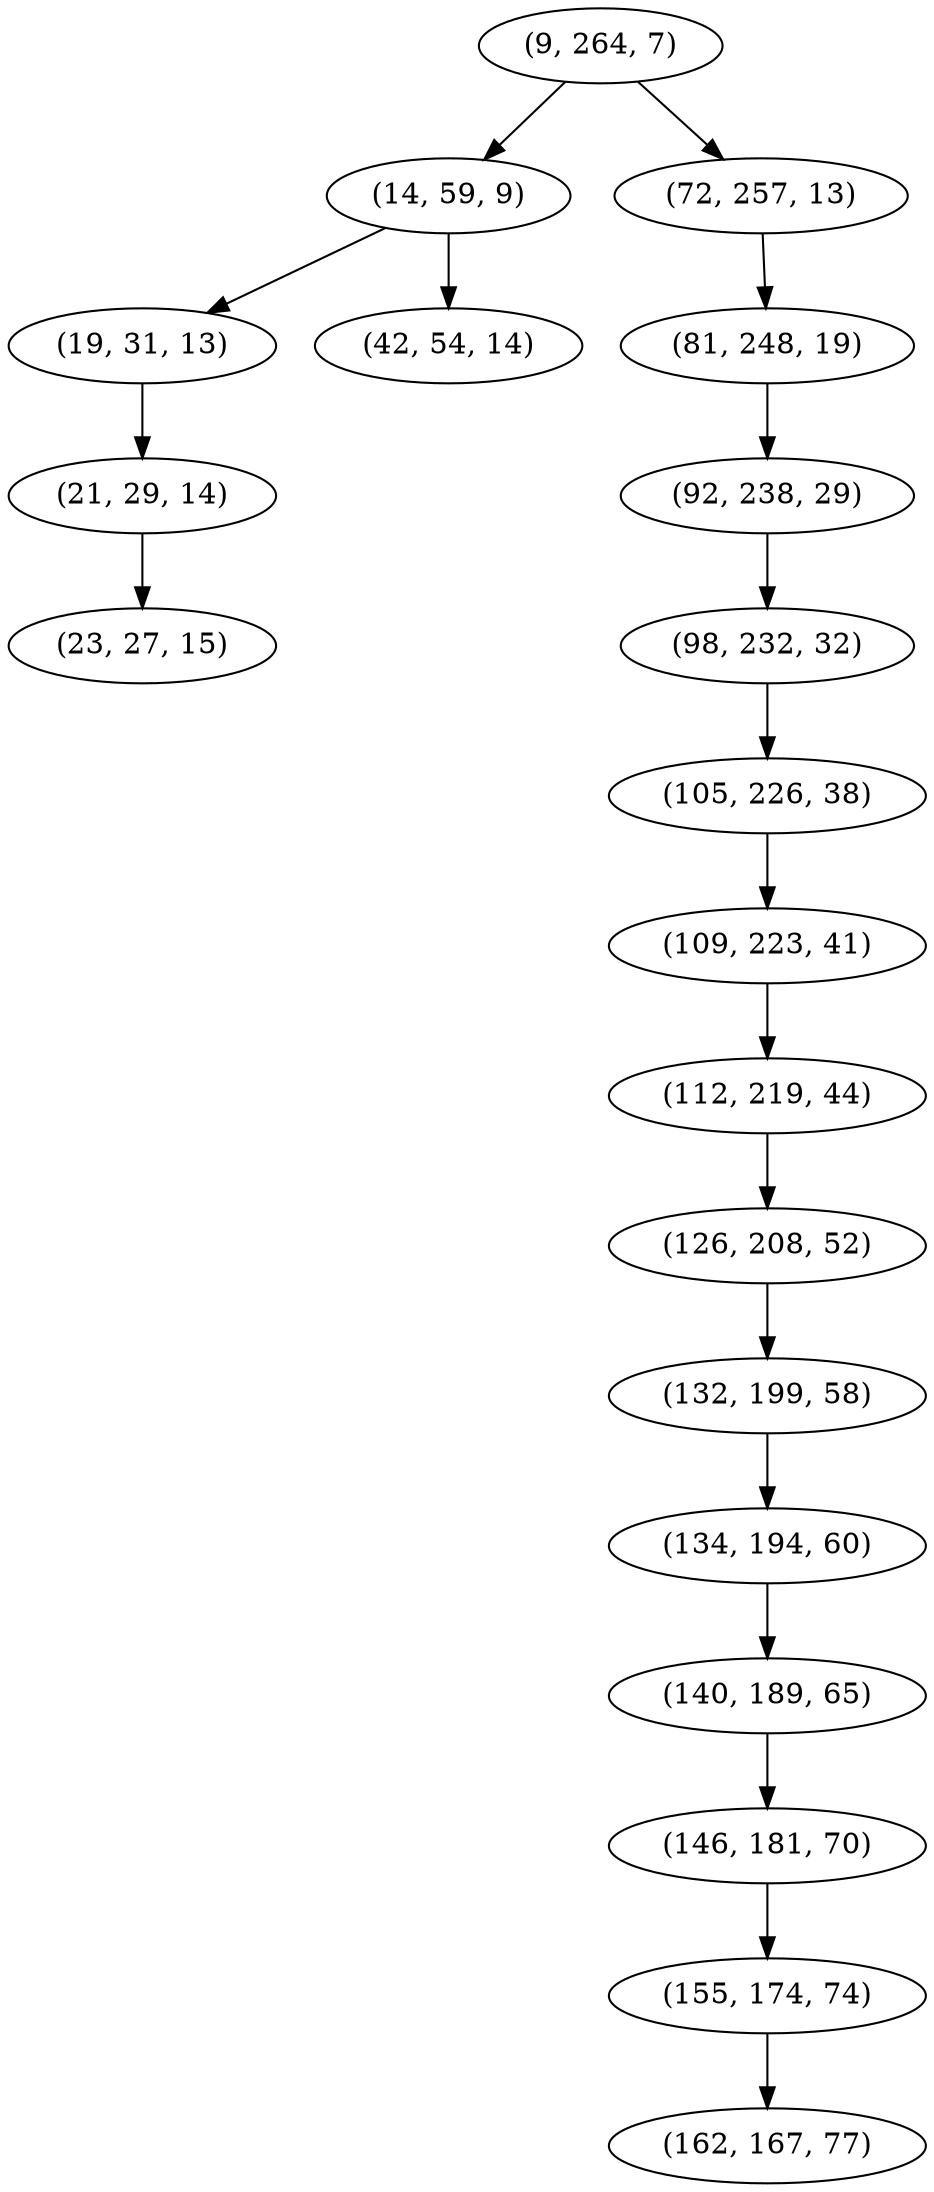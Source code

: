 digraph tree {
    "(9, 264, 7)";
    "(14, 59, 9)";
    "(19, 31, 13)";
    "(21, 29, 14)";
    "(23, 27, 15)";
    "(42, 54, 14)";
    "(72, 257, 13)";
    "(81, 248, 19)";
    "(92, 238, 29)";
    "(98, 232, 32)";
    "(105, 226, 38)";
    "(109, 223, 41)";
    "(112, 219, 44)";
    "(126, 208, 52)";
    "(132, 199, 58)";
    "(134, 194, 60)";
    "(140, 189, 65)";
    "(146, 181, 70)";
    "(155, 174, 74)";
    "(162, 167, 77)";
    "(9, 264, 7)" -> "(14, 59, 9)";
    "(9, 264, 7)" -> "(72, 257, 13)";
    "(14, 59, 9)" -> "(19, 31, 13)";
    "(14, 59, 9)" -> "(42, 54, 14)";
    "(19, 31, 13)" -> "(21, 29, 14)";
    "(21, 29, 14)" -> "(23, 27, 15)";
    "(72, 257, 13)" -> "(81, 248, 19)";
    "(81, 248, 19)" -> "(92, 238, 29)";
    "(92, 238, 29)" -> "(98, 232, 32)";
    "(98, 232, 32)" -> "(105, 226, 38)";
    "(105, 226, 38)" -> "(109, 223, 41)";
    "(109, 223, 41)" -> "(112, 219, 44)";
    "(112, 219, 44)" -> "(126, 208, 52)";
    "(126, 208, 52)" -> "(132, 199, 58)";
    "(132, 199, 58)" -> "(134, 194, 60)";
    "(134, 194, 60)" -> "(140, 189, 65)";
    "(140, 189, 65)" -> "(146, 181, 70)";
    "(146, 181, 70)" -> "(155, 174, 74)";
    "(155, 174, 74)" -> "(162, 167, 77)";
}
